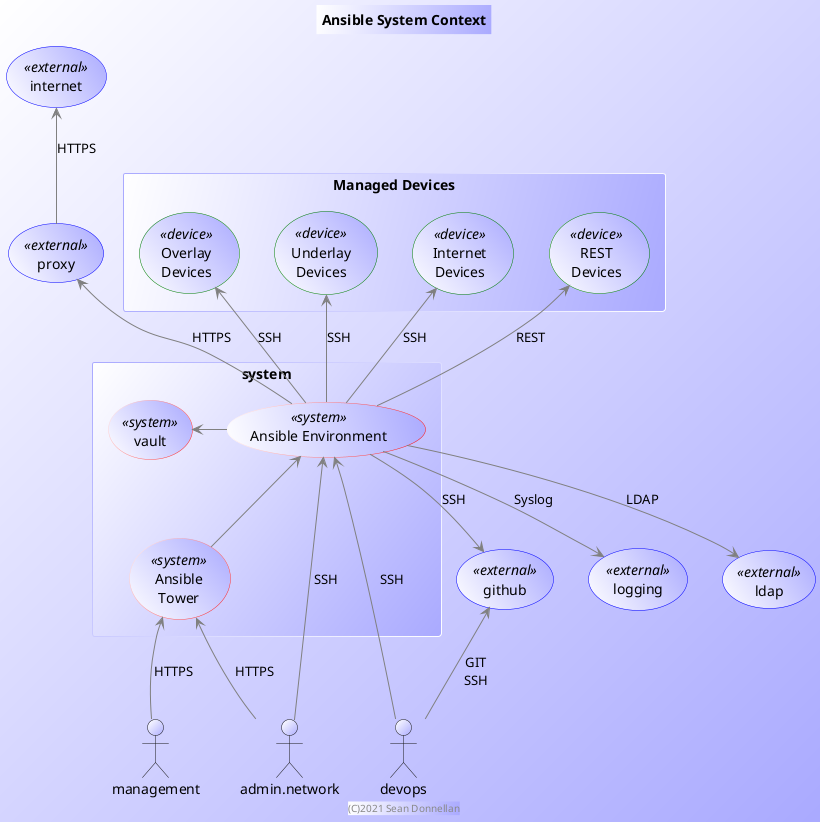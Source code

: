 @startuml
title Ansible System Context
footer (C)2021 Sean Donnellan

skinparam backgroundcolor #fff/aaf
skinparam UsecaseBorderColor #aaf/fff
skinparam UsecaseBorderColor<<system>> #fff/red
skinparam UsecaseBorderColor<<device>> #green
skinparam UsecaseBorderColor<<external>> #blue
skinparam UsecaseBackgroundColor #fff\aaf
skinparam RectangleBorderColor #aaf/fff
skinparam RectangleBackgroundColor #fff/aaf
skinparam ArrowColor #grey
skinparam ActorBackgroundColor #fff/aaf

usecase proxy<<external>>
usecase internet<<external>>
actor management
actor admin.network
actor devops
usecase github<<external>>
usecase logging<<external>>
usecase ldap<<external>>

rectangle system {
    usecase "Ansible Environment" as Ansible<<system>>
    usecase "Ansible\nTower" as Ansible.Tower<<system>>
    usecase vault<<system>>
    vault <- Ansible
    Ansible <-- Ansible.Tower
}
rectangle "Managed Devices" as managed {
    usecase "Overlay\nDevices" as devices.overlay<<device>>
    usecase "Underlay\nDevices" as devices.underlay<<device>>
    usecase "Internet\nDevices" as devices.internet<<device>>
    usecase "REST\nDevices" as devices.REST<<device>>
}

internet <-- proxy : HTTPS
proxy <-- Ansible : HTTPS
devices.overlay <-- Ansible : SSH
devices.underlay <-- Ansible : SSH
devices.internet <-- Ansible : SSH
devices.REST <-- Ansible : REST
Ansible --> github : SSH
Ansible --> ldap : LDAP
Ansible <--devops : SSH
github <-- devops : GIT\nSSH
Ansible.Tower <-- management : HTTPS
Ansible --> logging : Syslog
Ansible <-- admin.network : SSH
Ansible.Tower <-- admin.network : HTTPS

@enduml
